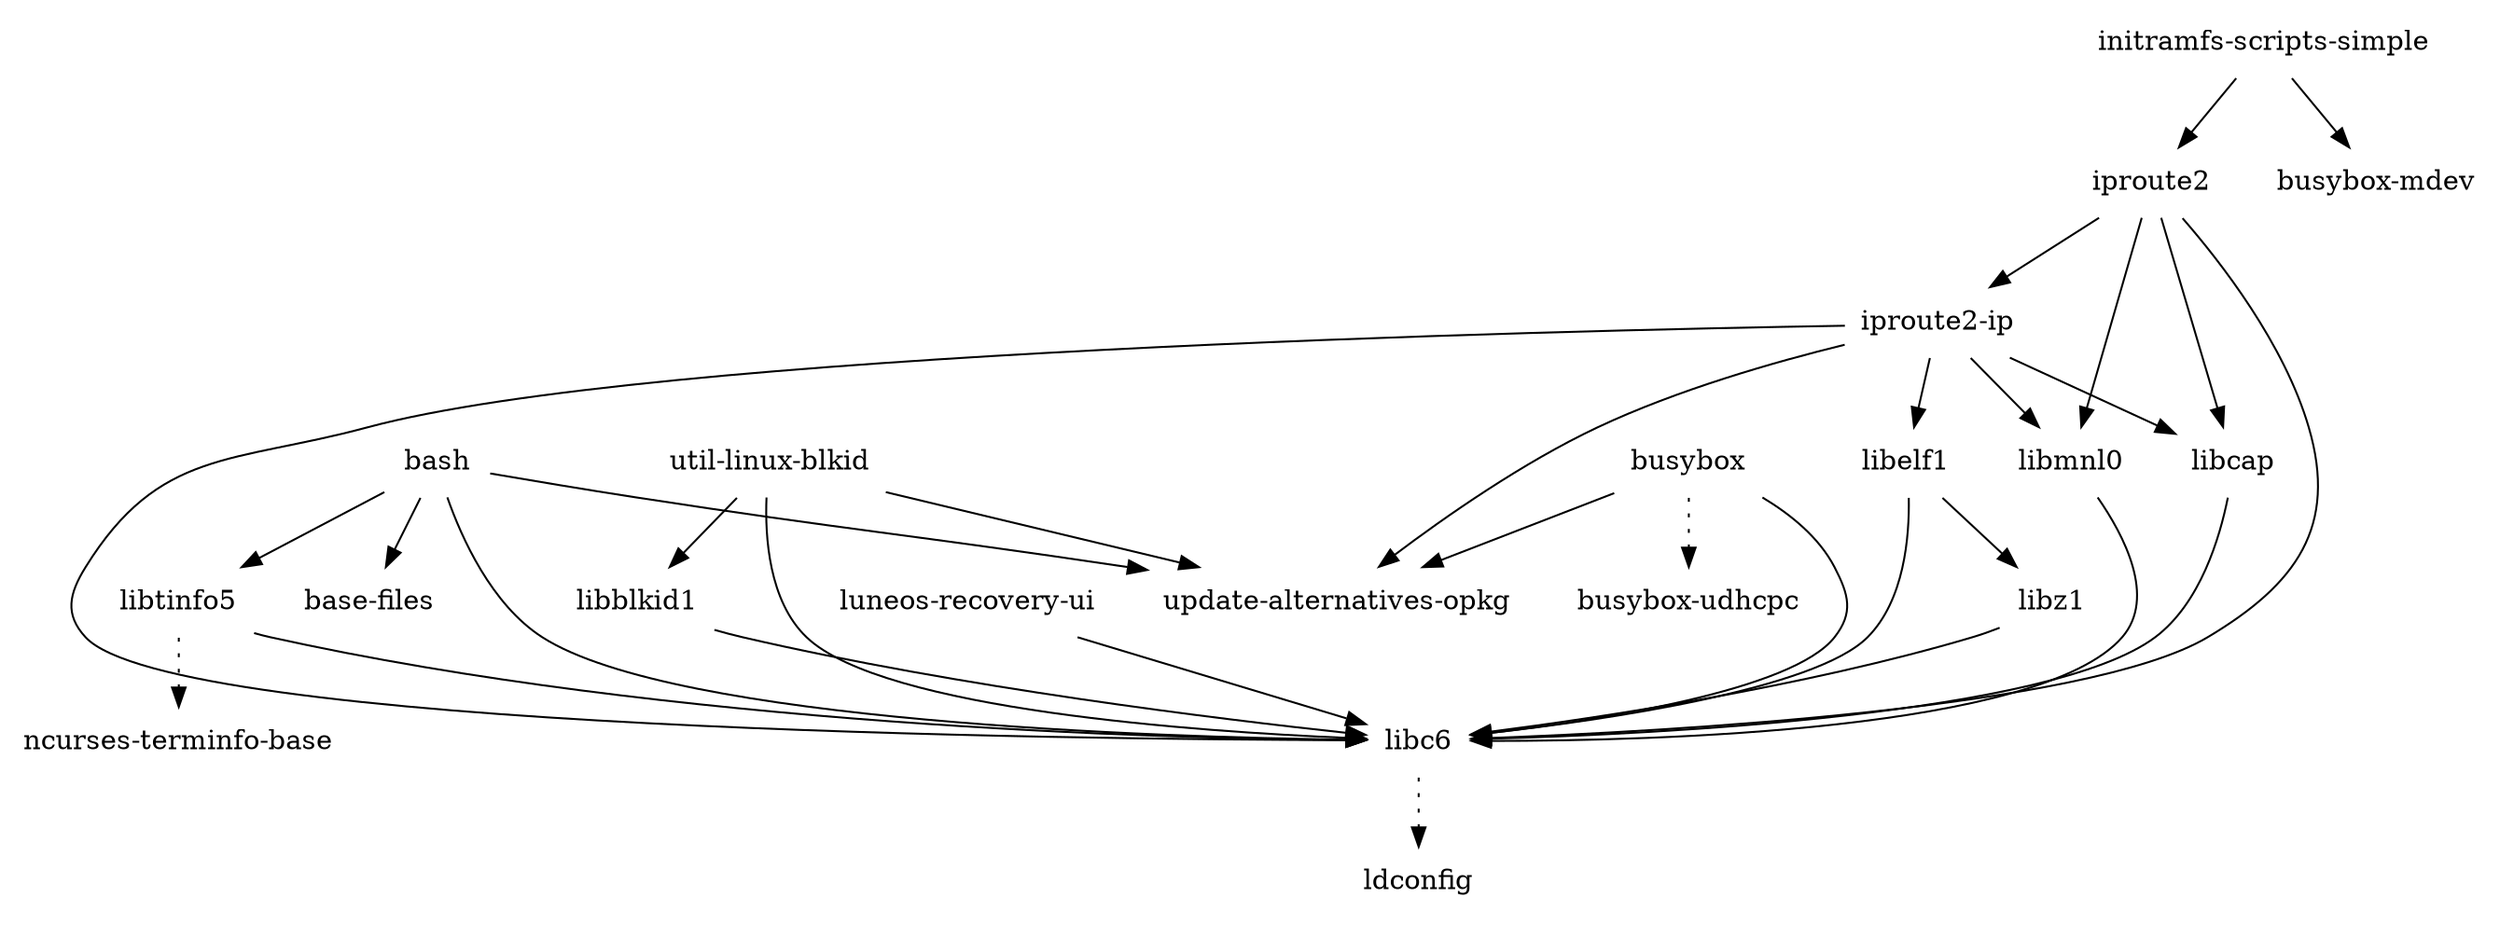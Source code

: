 digraph depends {
    node [shape=plaintext]
"bash" -> "base-files"
"bash" -> "libc6"
"bash" -> "libtinfo5"
"bash" -> "update-alternatives-opkg"
"busybox" -> "busybox-udhcpc" [style=dotted]
"busybox" -> "libc6"
"busybox" -> "update-alternatives-opkg"
"initramfs-scripts-simple" -> "busybox-mdev"
"initramfs-scripts-simple" -> "iproute2"
"iproute2-ip" -> "libc6"
"iproute2-ip" -> "libcap"
"iproute2-ip" -> "libelf1"
"iproute2-ip" -> "libmnl0"
"iproute2" -> "iproute2-ip"
"iproute2-ip" -> "update-alternatives-opkg"
"iproute2" -> "libc6"
"iproute2" -> "libcap"
"iproute2" -> "libmnl0"
"libblkid1" -> "libc6"
"libc6" -> "ldconfig" [style=dotted]
"libcap" -> "libc6"
"libelf1" -> "libc6"
"libelf1" -> "libz1"
"libmnl0" -> "libc6"
"libtinfo5" -> "libc6"
"libtinfo5" -> "ncurses-terminfo-base" [style=dotted]
"libz1" -> "libc6"
"luneos-recovery-ui" -> "libc6"
"util-linux-blkid" -> "libblkid1"
"util-linux-blkid" -> "libc6"
"util-linux-blkid" -> "update-alternatives-opkg"
}
